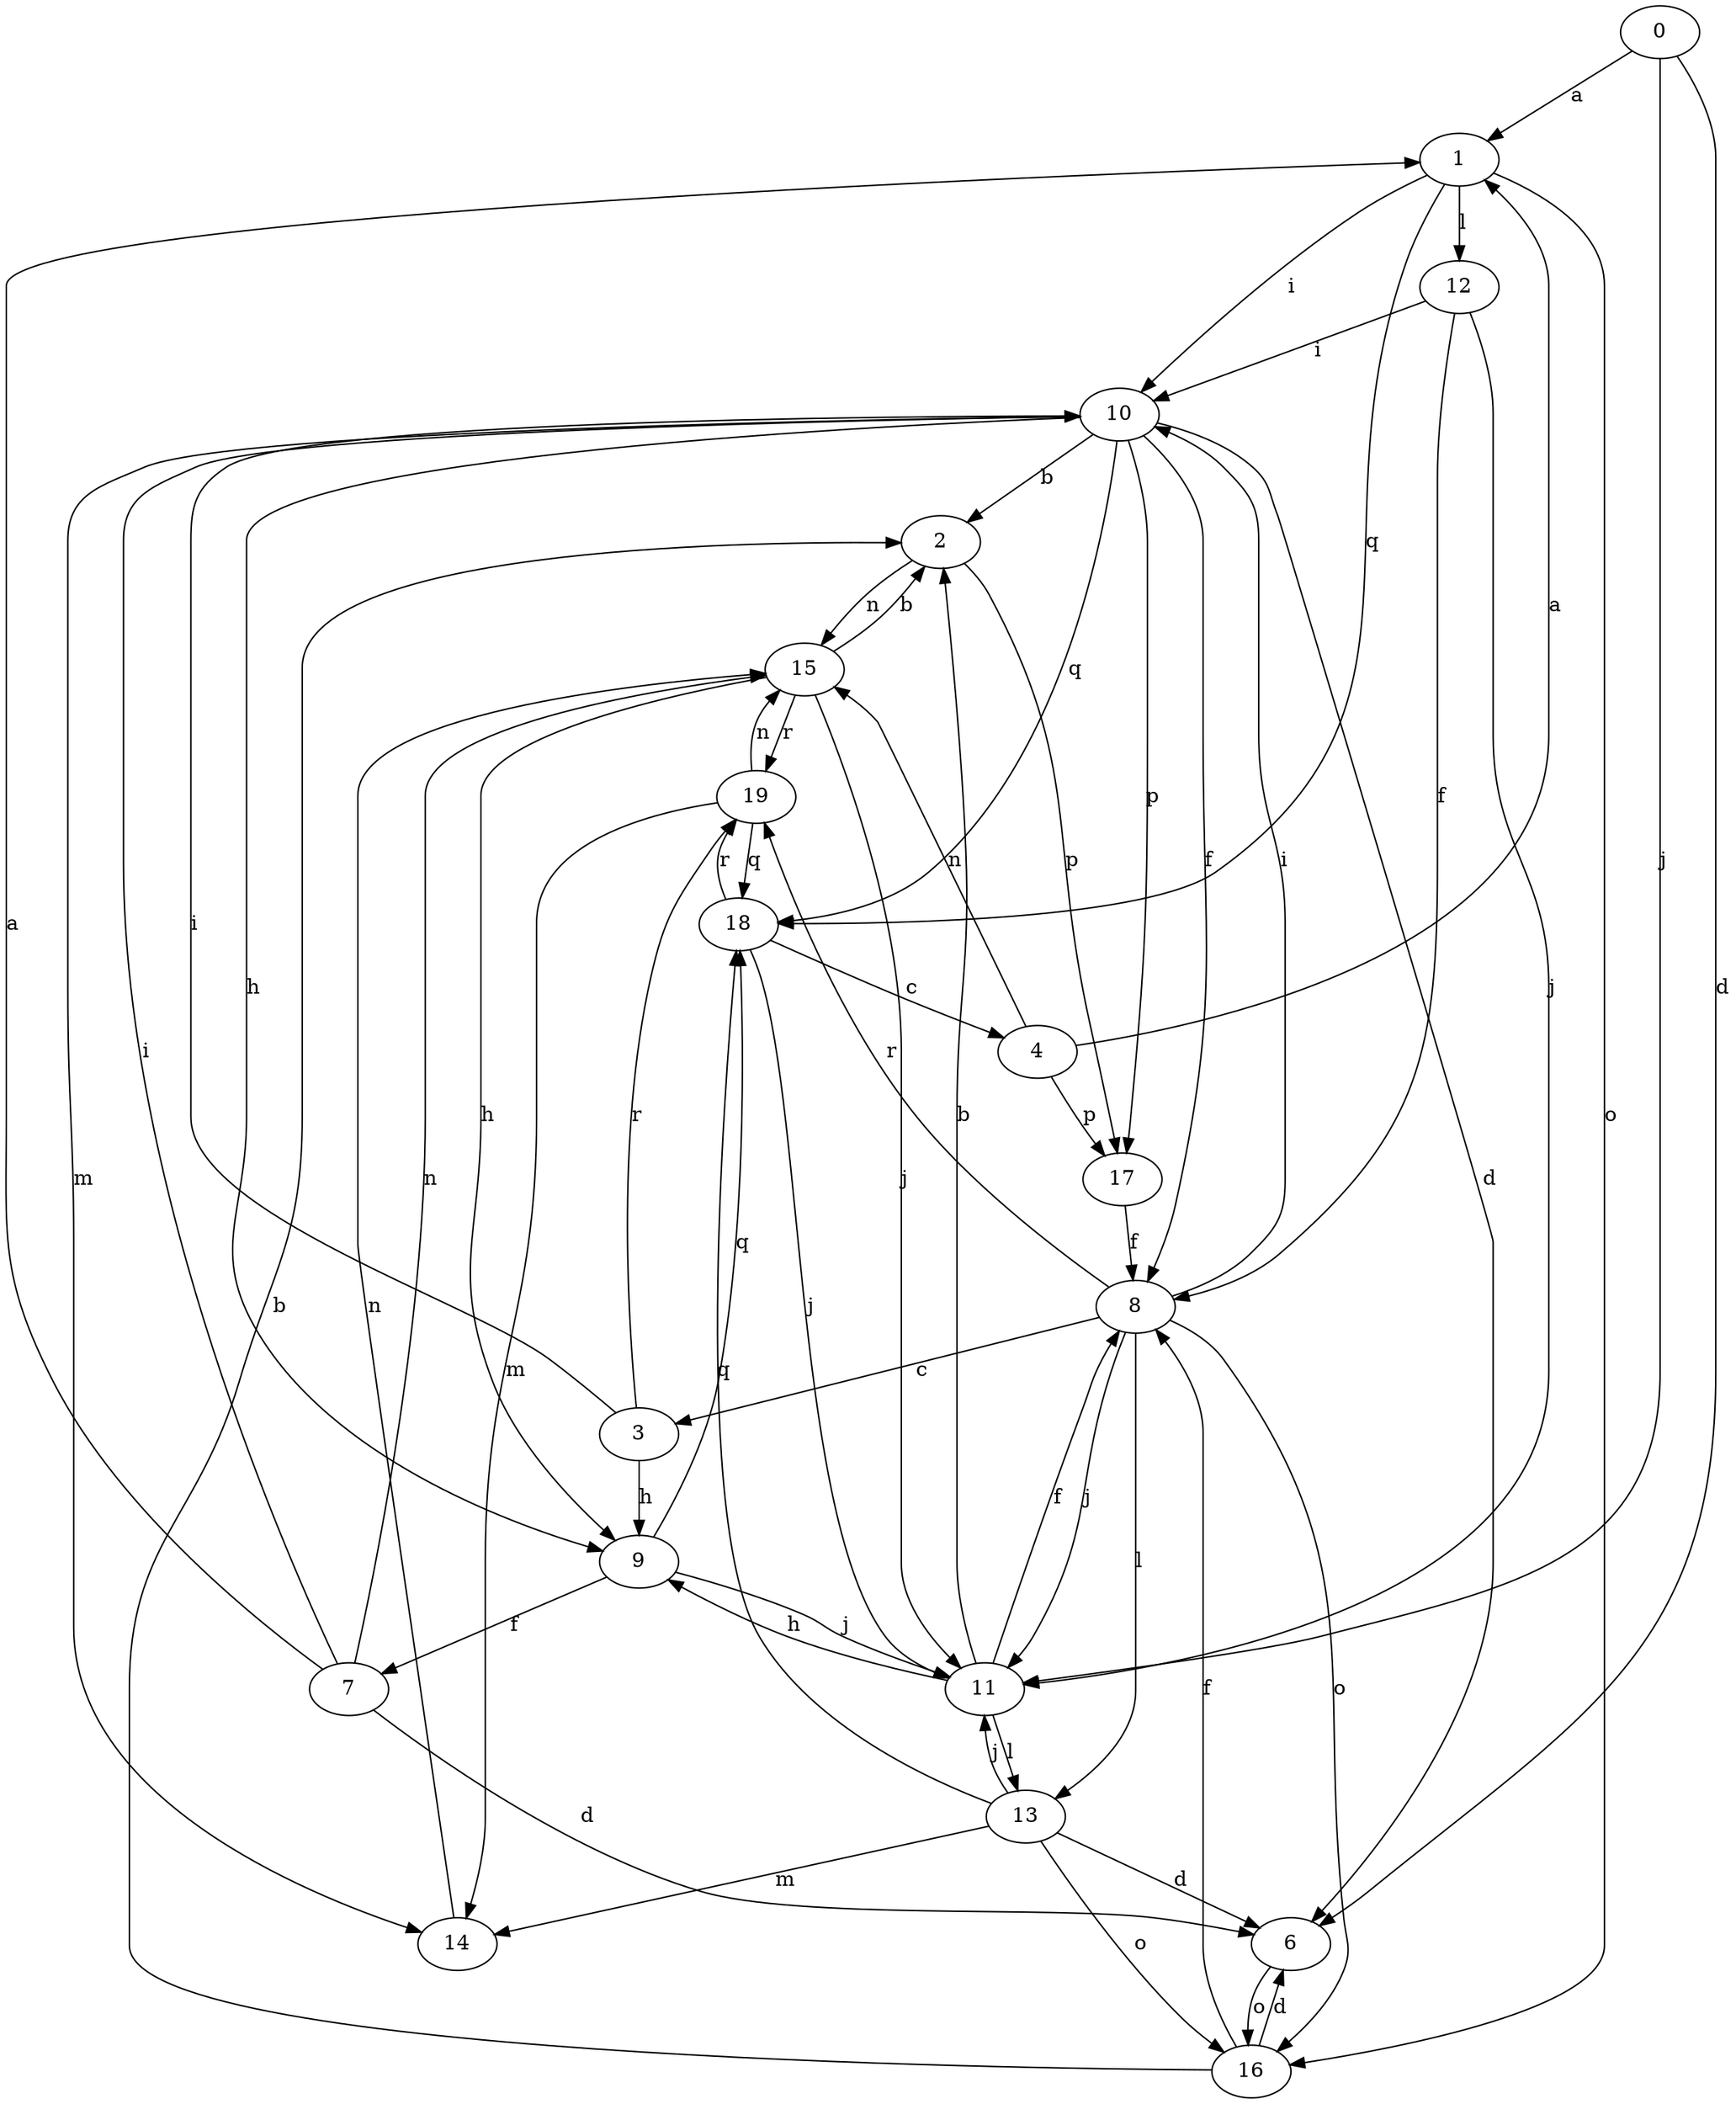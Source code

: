 strict digraph  {
0;
1;
2;
3;
4;
6;
7;
8;
9;
10;
11;
12;
13;
14;
15;
16;
17;
18;
19;
0 -> 1  [label=a];
0 -> 6  [label=d];
0 -> 11  [label=j];
1 -> 10  [label=i];
1 -> 12  [label=l];
1 -> 16  [label=o];
1 -> 18  [label=q];
2 -> 15  [label=n];
2 -> 17  [label=p];
3 -> 9  [label=h];
3 -> 10  [label=i];
3 -> 19  [label=r];
4 -> 1  [label=a];
4 -> 15  [label=n];
4 -> 17  [label=p];
6 -> 16  [label=o];
7 -> 1  [label=a];
7 -> 6  [label=d];
7 -> 10  [label=i];
7 -> 15  [label=n];
8 -> 3  [label=c];
8 -> 10  [label=i];
8 -> 11  [label=j];
8 -> 13  [label=l];
8 -> 16  [label=o];
8 -> 19  [label=r];
9 -> 7  [label=f];
9 -> 11  [label=j];
9 -> 18  [label=q];
10 -> 2  [label=b];
10 -> 6  [label=d];
10 -> 8  [label=f];
10 -> 9  [label=h];
10 -> 14  [label=m];
10 -> 17  [label=p];
10 -> 18  [label=q];
11 -> 2  [label=b];
11 -> 8  [label=f];
11 -> 9  [label=h];
11 -> 13  [label=l];
12 -> 8  [label=f];
12 -> 10  [label=i];
12 -> 11  [label=j];
13 -> 6  [label=d];
13 -> 11  [label=j];
13 -> 14  [label=m];
13 -> 16  [label=o];
13 -> 18  [label=q];
14 -> 15  [label=n];
15 -> 2  [label=b];
15 -> 9  [label=h];
15 -> 11  [label=j];
15 -> 19  [label=r];
16 -> 2  [label=b];
16 -> 6  [label=d];
16 -> 8  [label=f];
17 -> 8  [label=f];
18 -> 4  [label=c];
18 -> 11  [label=j];
18 -> 19  [label=r];
19 -> 14  [label=m];
19 -> 15  [label=n];
19 -> 18  [label=q];
}
